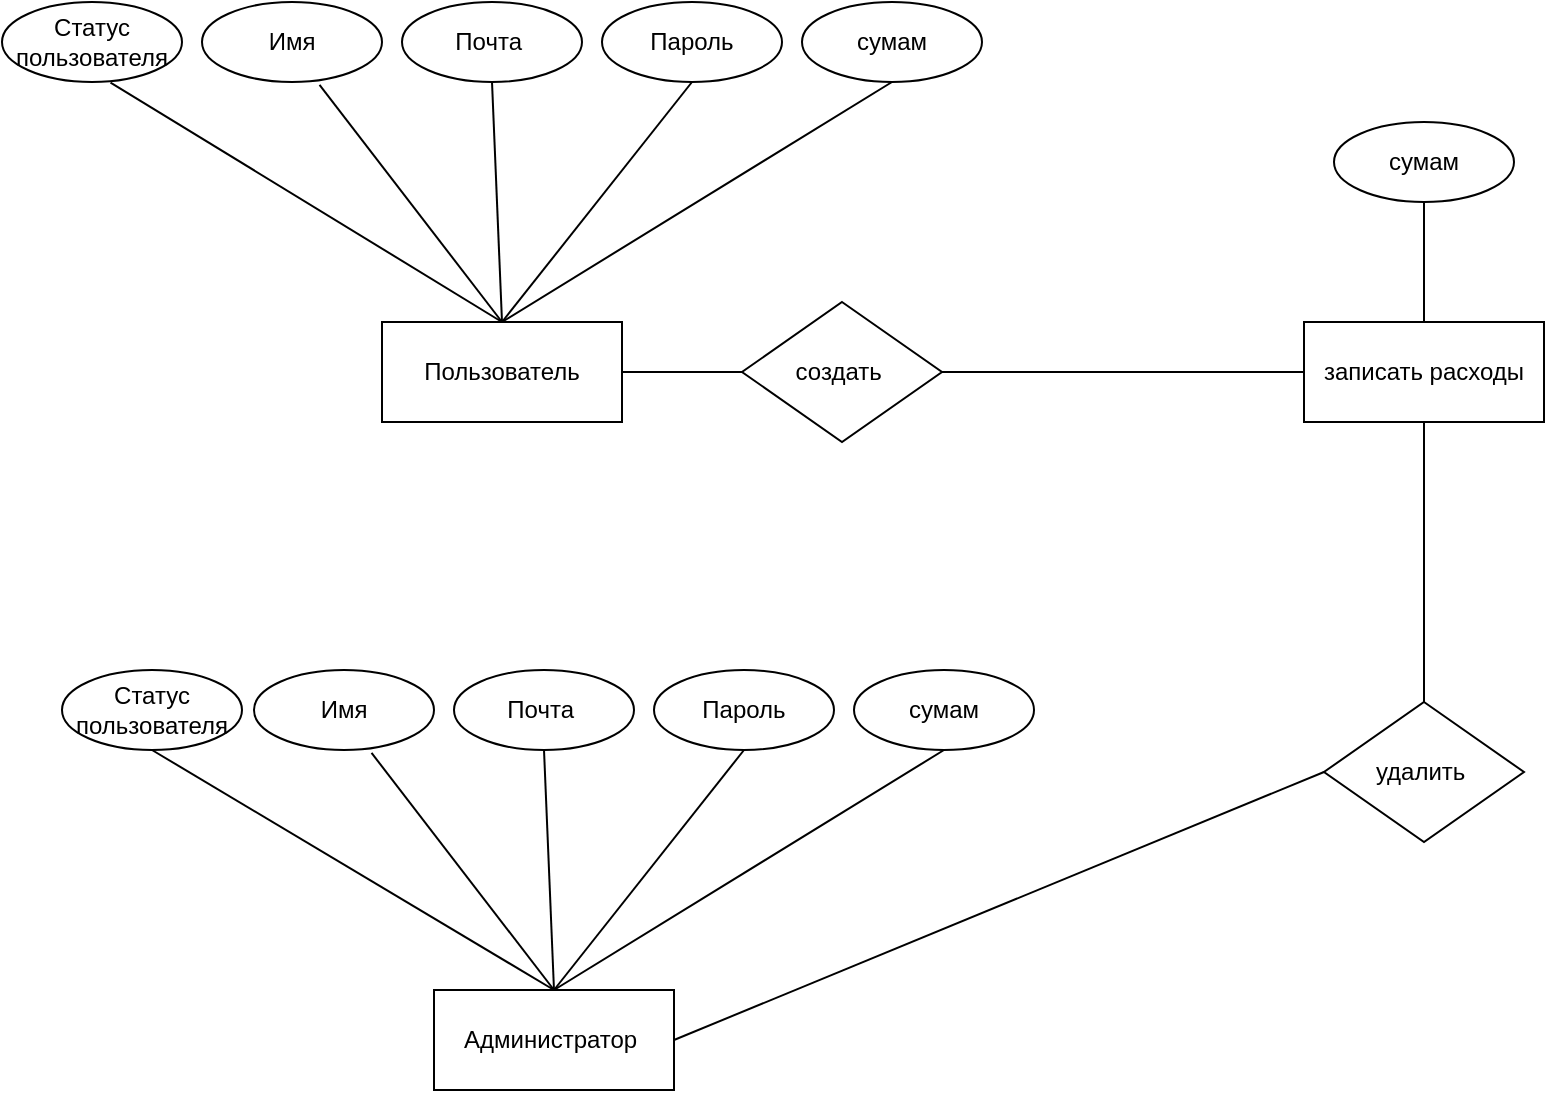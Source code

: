 <mxfile version="24.4.4" type="device">
  <diagram name="Страница — 1" id="HmauYLWnrETLl2SOZGr2">
    <mxGraphModel dx="1179" dy="667" grid="1" gridSize="10" guides="1" tooltips="1" connect="1" arrows="1" fold="1" page="1" pageScale="1" pageWidth="827" pageHeight="1169" math="0" shadow="0">
      <root>
        <mxCell id="0" />
        <mxCell id="1" parent="0" />
        <mxCell id="AKXuInhQAbG5scH_fY7O-1" value="Пользователь" style="rounded=0;whiteSpace=wrap;html=1;" vertex="1" parent="1">
          <mxGeometry x="200" y="190" width="120" height="50" as="geometry" />
        </mxCell>
        <mxCell id="AKXuInhQAbG5scH_fY7O-3" value="Имя" style="ellipse;whiteSpace=wrap;html=1;" vertex="1" parent="1">
          <mxGeometry x="110" y="30" width="90" height="40" as="geometry" />
        </mxCell>
        <mxCell id="AKXuInhQAbG5scH_fY7O-5" value="Почта&amp;nbsp;" style="ellipse;whiteSpace=wrap;html=1;" vertex="1" parent="1">
          <mxGeometry x="210" y="30" width="90" height="40" as="geometry" />
        </mxCell>
        <mxCell id="AKXuInhQAbG5scH_fY7O-7" value="Пароль" style="ellipse;whiteSpace=wrap;html=1;" vertex="1" parent="1">
          <mxGeometry x="310" y="30" width="90" height="40" as="geometry" />
        </mxCell>
        <mxCell id="AKXuInhQAbG5scH_fY7O-8" value="Статус пользователя" style="ellipse;whiteSpace=wrap;html=1;" vertex="1" parent="1">
          <mxGeometry x="10" y="30" width="90" height="40" as="geometry" />
        </mxCell>
        <mxCell id="AKXuInhQAbG5scH_fY7O-9" value="" style="endArrow=none;html=1;rounded=0;entryX=0.603;entryY=1.007;entryDx=0;entryDy=0;entryPerimeter=0;exitX=0.5;exitY=0;exitDx=0;exitDy=0;" edge="1" parent="1" source="AKXuInhQAbG5scH_fY7O-1" target="AKXuInhQAbG5scH_fY7O-8">
          <mxGeometry width="50" height="50" relative="1" as="geometry">
            <mxPoint x="100" y="160" as="sourcePoint" />
            <mxPoint x="150" y="110" as="targetPoint" />
          </mxGeometry>
        </mxCell>
        <mxCell id="AKXuInhQAbG5scH_fY7O-10" value="" style="endArrow=none;html=1;rounded=0;entryX=0.653;entryY=1.036;entryDx=0;entryDy=0;entryPerimeter=0;exitX=0.5;exitY=0;exitDx=0;exitDy=0;" edge="1" parent="1" source="AKXuInhQAbG5scH_fY7O-1" target="AKXuInhQAbG5scH_fY7O-3">
          <mxGeometry width="50" height="50" relative="1" as="geometry">
            <mxPoint x="100" y="160" as="sourcePoint" />
            <mxPoint x="150" y="110" as="targetPoint" />
          </mxGeometry>
        </mxCell>
        <mxCell id="AKXuInhQAbG5scH_fY7O-11" value="" style="endArrow=none;html=1;rounded=0;entryX=0.5;entryY=1;entryDx=0;entryDy=0;exitX=0.5;exitY=0;exitDx=0;exitDy=0;" edge="1" parent="1" source="AKXuInhQAbG5scH_fY7O-1" target="AKXuInhQAbG5scH_fY7O-5">
          <mxGeometry width="50" height="50" relative="1" as="geometry">
            <mxPoint x="150" y="160" as="sourcePoint" />
            <mxPoint x="200" y="110" as="targetPoint" />
          </mxGeometry>
        </mxCell>
        <mxCell id="AKXuInhQAbG5scH_fY7O-12" value="" style="endArrow=none;html=1;rounded=0;entryX=0.5;entryY=1;entryDx=0;entryDy=0;exitX=0.5;exitY=0;exitDx=0;exitDy=0;" edge="1" parent="1" source="AKXuInhQAbG5scH_fY7O-1" target="AKXuInhQAbG5scH_fY7O-7">
          <mxGeometry width="50" height="50" relative="1" as="geometry">
            <mxPoint x="210" y="170" as="sourcePoint" />
            <mxPoint x="260" y="120" as="targetPoint" />
          </mxGeometry>
        </mxCell>
        <mxCell id="AKXuInhQAbG5scH_fY7O-14" value="сумам" style="ellipse;whiteSpace=wrap;html=1;" vertex="1" parent="1">
          <mxGeometry x="410" y="30" width="90" height="40" as="geometry" />
        </mxCell>
        <mxCell id="AKXuInhQAbG5scH_fY7O-15" value="" style="endArrow=none;html=1;rounded=0;entryX=0.5;entryY=1;entryDx=0;entryDy=0;exitX=0.5;exitY=0;exitDx=0;exitDy=0;" edge="1" parent="1" source="AKXuInhQAbG5scH_fY7O-1" target="AKXuInhQAbG5scH_fY7O-14">
          <mxGeometry width="50" height="50" relative="1" as="geometry">
            <mxPoint x="310" y="190" as="sourcePoint" />
            <mxPoint x="360" y="140" as="targetPoint" />
          </mxGeometry>
        </mxCell>
        <mxCell id="AKXuInhQAbG5scH_fY7O-16" value="создать&amp;nbsp;" style="rhombus;whiteSpace=wrap;html=1;" vertex="1" parent="1">
          <mxGeometry x="380" y="180" width="100" height="70" as="geometry" />
        </mxCell>
        <mxCell id="AKXuInhQAbG5scH_fY7O-19" value="записать расходы" style="rounded=0;whiteSpace=wrap;html=1;" vertex="1" parent="1">
          <mxGeometry x="661" y="190" width="120" height="50" as="geometry" />
        </mxCell>
        <mxCell id="AKXuInhQAbG5scH_fY7O-20" value="" style="endArrow=none;html=1;rounded=0;entryX=0;entryY=0.5;entryDx=0;entryDy=0;exitX=1;exitY=0.5;exitDx=0;exitDy=0;" edge="1" parent="1" source="AKXuInhQAbG5scH_fY7O-1" target="AKXuInhQAbG5scH_fY7O-16">
          <mxGeometry width="50" height="50" relative="1" as="geometry">
            <mxPoint x="360" y="360" as="sourcePoint" />
            <mxPoint x="410" y="310" as="targetPoint" />
          </mxGeometry>
        </mxCell>
        <mxCell id="AKXuInhQAbG5scH_fY7O-21" value="" style="endArrow=none;html=1;rounded=0;entryX=0;entryY=0.5;entryDx=0;entryDy=0;exitX=1;exitY=0.5;exitDx=0;exitDy=0;" edge="1" parent="1" source="AKXuInhQAbG5scH_fY7O-16" target="AKXuInhQAbG5scH_fY7O-19">
          <mxGeometry width="50" height="50" relative="1" as="geometry">
            <mxPoint x="326" y="360" as="sourcePoint" />
            <mxPoint x="376" y="310" as="targetPoint" />
          </mxGeometry>
        </mxCell>
        <mxCell id="AKXuInhQAbG5scH_fY7O-23" value="сумам" style="ellipse;whiteSpace=wrap;html=1;" vertex="1" parent="1">
          <mxGeometry x="676" y="90" width="90" height="40" as="geometry" />
        </mxCell>
        <mxCell id="AKXuInhQAbG5scH_fY7O-24" value="" style="endArrow=none;html=1;rounded=0;entryX=0.5;entryY=0;entryDx=0;entryDy=0;exitX=0.5;exitY=1;exitDx=0;exitDy=0;" edge="1" parent="1" source="AKXuInhQAbG5scH_fY7O-23" target="AKXuInhQAbG5scH_fY7O-19">
          <mxGeometry width="50" height="50" relative="1" as="geometry">
            <mxPoint x="326" y="360" as="sourcePoint" />
            <mxPoint x="376" y="310" as="targetPoint" />
          </mxGeometry>
        </mxCell>
        <mxCell id="AKXuInhQAbG5scH_fY7O-25" value="Администратор&amp;nbsp;" style="rounded=0;whiteSpace=wrap;html=1;" vertex="1" parent="1">
          <mxGeometry x="226" y="524" width="120" height="50" as="geometry" />
        </mxCell>
        <mxCell id="AKXuInhQAbG5scH_fY7O-26" value="Имя" style="ellipse;whiteSpace=wrap;html=1;" vertex="1" parent="1">
          <mxGeometry x="136" y="364" width="90" height="40" as="geometry" />
        </mxCell>
        <mxCell id="AKXuInhQAbG5scH_fY7O-27" value="Почта&amp;nbsp;" style="ellipse;whiteSpace=wrap;html=1;" vertex="1" parent="1">
          <mxGeometry x="236" y="364" width="90" height="40" as="geometry" />
        </mxCell>
        <mxCell id="AKXuInhQAbG5scH_fY7O-28" value="Пароль" style="ellipse;whiteSpace=wrap;html=1;" vertex="1" parent="1">
          <mxGeometry x="336" y="364" width="90" height="40" as="geometry" />
        </mxCell>
        <mxCell id="AKXuInhQAbG5scH_fY7O-29" value="" style="endArrow=none;html=1;rounded=0;entryX=0.5;entryY=1;entryDx=0;entryDy=0;exitX=0.5;exitY=0;exitDx=0;exitDy=0;" edge="1" parent="1" source="AKXuInhQAbG5scH_fY7O-25" target="AKXuInhQAbG5scH_fY7O-37">
          <mxGeometry width="50" height="50" relative="1" as="geometry">
            <mxPoint x="126" y="494" as="sourcePoint" />
            <mxPoint x="90" y="404" as="targetPoint" />
          </mxGeometry>
        </mxCell>
        <mxCell id="AKXuInhQAbG5scH_fY7O-30" value="" style="endArrow=none;html=1;rounded=0;entryX=0.653;entryY=1.036;entryDx=0;entryDy=0;entryPerimeter=0;exitX=0.5;exitY=0;exitDx=0;exitDy=0;" edge="1" parent="1" source="AKXuInhQAbG5scH_fY7O-25" target="AKXuInhQAbG5scH_fY7O-26">
          <mxGeometry width="50" height="50" relative="1" as="geometry">
            <mxPoint x="126" y="494" as="sourcePoint" />
            <mxPoint x="176" y="444" as="targetPoint" />
          </mxGeometry>
        </mxCell>
        <mxCell id="AKXuInhQAbG5scH_fY7O-31" value="" style="endArrow=none;html=1;rounded=0;entryX=0.5;entryY=1;entryDx=0;entryDy=0;exitX=0.5;exitY=0;exitDx=0;exitDy=0;" edge="1" parent="1" source="AKXuInhQAbG5scH_fY7O-25" target="AKXuInhQAbG5scH_fY7O-27">
          <mxGeometry width="50" height="50" relative="1" as="geometry">
            <mxPoint x="176" y="494" as="sourcePoint" />
            <mxPoint x="226" y="444" as="targetPoint" />
          </mxGeometry>
        </mxCell>
        <mxCell id="AKXuInhQAbG5scH_fY7O-32" value="" style="endArrow=none;html=1;rounded=0;entryX=0.5;entryY=1;entryDx=0;entryDy=0;exitX=0.5;exitY=0;exitDx=0;exitDy=0;" edge="1" parent="1" source="AKXuInhQAbG5scH_fY7O-25" target="AKXuInhQAbG5scH_fY7O-28">
          <mxGeometry width="50" height="50" relative="1" as="geometry">
            <mxPoint x="236" y="504" as="sourcePoint" />
            <mxPoint x="286" y="454" as="targetPoint" />
          </mxGeometry>
        </mxCell>
        <mxCell id="AKXuInhQAbG5scH_fY7O-33" value="сумам" style="ellipse;whiteSpace=wrap;html=1;" vertex="1" parent="1">
          <mxGeometry x="436" y="364" width="90" height="40" as="geometry" />
        </mxCell>
        <mxCell id="AKXuInhQAbG5scH_fY7O-34" value="" style="endArrow=none;html=1;rounded=0;entryX=0.5;entryY=1;entryDx=0;entryDy=0;exitX=0.5;exitY=0;exitDx=0;exitDy=0;" edge="1" parent="1" source="AKXuInhQAbG5scH_fY7O-25" target="AKXuInhQAbG5scH_fY7O-33">
          <mxGeometry width="50" height="50" relative="1" as="geometry">
            <mxPoint x="336" y="524" as="sourcePoint" />
            <mxPoint x="386" y="474" as="targetPoint" />
          </mxGeometry>
        </mxCell>
        <mxCell id="AKXuInhQAbG5scH_fY7O-35" value="удалить&amp;nbsp;" style="rhombus;whiteSpace=wrap;html=1;" vertex="1" parent="1">
          <mxGeometry x="671" y="380" width="100" height="70" as="geometry" />
        </mxCell>
        <mxCell id="AKXuInhQAbG5scH_fY7O-36" value="" style="endArrow=none;html=1;rounded=0;entryX=0;entryY=0.5;entryDx=0;entryDy=0;exitX=1;exitY=0.5;exitDx=0;exitDy=0;" edge="1" parent="1" source="AKXuInhQAbG5scH_fY7O-25" target="AKXuInhQAbG5scH_fY7O-35">
          <mxGeometry width="50" height="50" relative="1" as="geometry">
            <mxPoint x="386" y="694" as="sourcePoint" />
            <mxPoint x="436" y="644" as="targetPoint" />
          </mxGeometry>
        </mxCell>
        <mxCell id="AKXuInhQAbG5scH_fY7O-37" value="Статус пользователя" style="ellipse;whiteSpace=wrap;html=1;" vertex="1" parent="1">
          <mxGeometry x="40" y="364" width="90" height="40" as="geometry" />
        </mxCell>
        <mxCell id="AKXuInhQAbG5scH_fY7O-38" value="" style="endArrow=none;html=1;rounded=0;entryX=0.5;entryY=1;entryDx=0;entryDy=0;exitX=0.5;exitY=0;exitDx=0;exitDy=0;" edge="1" parent="1" source="AKXuInhQAbG5scH_fY7O-35" target="AKXuInhQAbG5scH_fY7O-19">
          <mxGeometry width="50" height="50" relative="1" as="geometry">
            <mxPoint x="370" y="390" as="sourcePoint" />
            <mxPoint x="420" y="340" as="targetPoint" />
          </mxGeometry>
        </mxCell>
      </root>
    </mxGraphModel>
  </diagram>
</mxfile>
